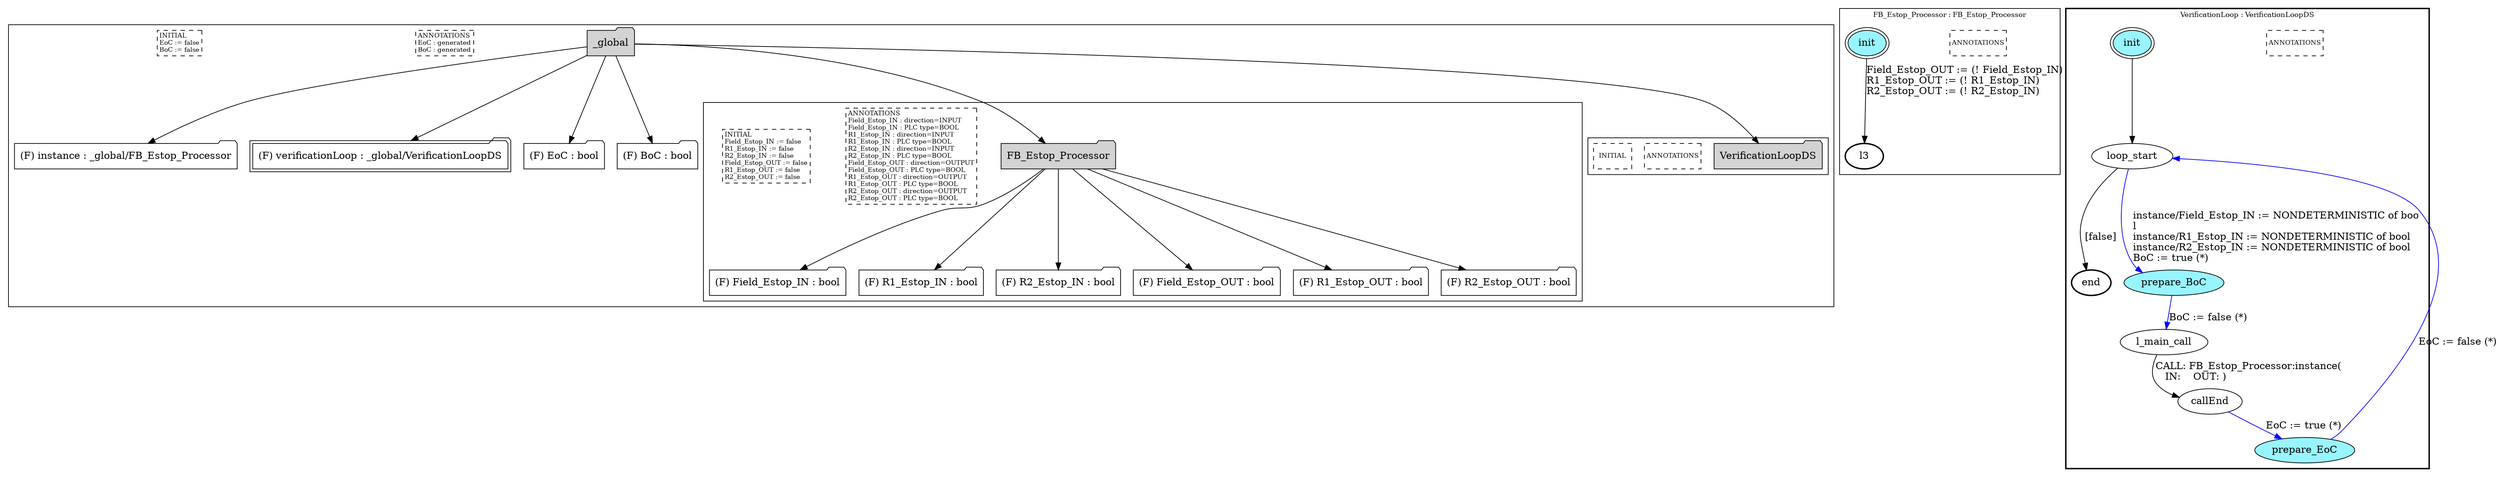 digraph G {
	subgraph cluster__global671078904 {
		node [shape="folder", style="filled"];
		//label="_global";
		_global671078904 [label="_global"];
		_global671078904 -> instance1708779306;
		instance1708779306 [label = "(F) instance : _global/FB_Estop_Processor", fillcolor="white" ];
		_global671078904 -> verificationLoop561200318;
		verificationLoop561200318 [label = "(F) verificationLoop : _global/VerificationLoopDS", fillcolor="white" , peripheries=2];
		_global671078904 -> EoC150180388;
		EoC150180388 [label = "(F) EoC : bool", fillcolor="white" ];
		_global671078904 -> BoC1978471002;
		BoC1978471002 [label = "(F) BoC : bool", fillcolor="white" ];
		_global671078904 -> FB_Estop_Processor1680630881;
		subgraph cluster_FB_Estop_Processor1680630881 {
			node [shape="folder", style="filled"];
			//label="FB_Estop_Processor";
			FB_Estop_Processor1680630881 [label="FB_Estop_Processor"];
			FB_Estop_Processor1680630881 -> Field_Estop_IN1682178149;
			Field_Estop_IN1682178149 [label = "(F) Field_Estop_IN : bool", fillcolor="white" ];
			FB_Estop_Processor1680630881 -> R1_Estop_IN668948486;
			R1_Estop_IN668948486 [label = "(F) R1_Estop_IN : bool", fillcolor="white" ];
			FB_Estop_Processor1680630881 -> R2_Estop_IN1722868231;
			R2_Estop_IN1722868231 [label = "(F) R2_Estop_IN : bool", fillcolor="white" ];
			FB_Estop_Processor1680630881 -> Field_Estop_OUT910572297;
			Field_Estop_OUT910572297 [label = "(F) Field_Estop_OUT : bool", fillcolor="white" ];
			FB_Estop_Processor1680630881 -> R1_Estop_OUT1844941220;
			R1_Estop_OUT1844941220 [label = "(F) R1_Estop_OUT : bool", fillcolor="white" ];
			FB_Estop_Processor1680630881 -> R2_Estop_OUT1129874021;
			R2_Estop_OUT1129874021 [label = "(F) R2_Estop_OUT : bool", fillcolor="white" ];
			
			annotations_pseudonode_FB_Estop_Processor1680630881 [
				label="ANNOTATIONS\lField_Estop_IN : direction=INPUT\lField_Estop_IN : PLC type=BOOL\lR1_Estop_IN : direction=INPUT\lR1_Estop_IN : PLC type=BOOL\lR2_Estop_IN : direction=INPUT\lR2_Estop_IN : PLC type=BOOL\lField_Estop_OUT : direction=OUTPUT\lField_Estop_OUT : PLC type=BOOL\lR1_Estop_OUT : direction=OUTPUT\lR1_Estop_OUT : PLC type=BOOL\lR2_Estop_OUT : direction=OUTPUT\lR2_Estop_OUT : PLC type=BOOL\l",
				fontsize=9, margin="0.04,0.04", fillcolor="white", shape="rectangle", style="dashed"];
			initamt_pseudonode_FB_Estop_Processor1680630881 [
				label="INITIAL\lField_Estop_IN := false\lR1_Estop_IN := false\lR2_Estop_IN := false\lField_Estop_OUT := false\lR1_Estop_OUT := false\lR2_Estop_OUT := false\l",
				fontsize=9, margin="0.04,0.04", fillcolor="lightyellow", shape="rectangle", style="dashed"];
		}
		_global671078904 -> VerificationLoopDS1681875321;
		subgraph cluster_VerificationLoopDS1681875321 {
			node [shape="folder", style="filled"];
			//label="VerificationLoopDS";
			VerificationLoopDS1681875321 [label="VerificationLoopDS"];
			
			annotations_pseudonode_VerificationLoopDS1681875321 [
				label="ANNOTATIONS",
				fontsize=9, margin="0.04,0.04", fillcolor="white", shape="rectangle", style="dashed"];
			initamt_pseudonode_VerificationLoopDS1681875321 [
				label="INITIAL",
				fontsize=9, margin="0.04,0.04", fillcolor="lightyellow", shape="rectangle", style="dashed"];
		}
		
		annotations_pseudonode__global671078904 [
			label="ANNOTATIONS\lEoC : generated\lBoC : generated\l",
			fontsize=9, margin="0.04,0.04", fillcolor="white", shape="rectangle", style="dashed"];
		initamt_pseudonode__global671078904 [
			label="INITIAL\lEoC := false\lBoC := false\l",
			fontsize=9, margin="0.04,0.04", fillcolor="lightyellow", shape="rectangle", style="dashed"];
	}
	subgraph clusterFB_Estop_Processor {
		node [style="filled"];
		color="black";
		fontsize=10;
		ranksep=0.4;
		
		label="FB_Estop_Processor : FB_Estop_Processor";
		
		annotations_pseudonode_FB_Estop_Processor [
			label="ANNOTATIONS",
			fontsize=9, margin="0.04,0.04", fillcolor="white", shape="rectangle", style="dashed"];
		
		init_FB_Estop_Processor [label="init", color="black", fillcolor="cadetblue1", peripheries=2, shape="ellipse"];
		l3_FB_Estop_Processor [label="l3", color="black", fillcolor="white", style=bold, shape="ellipse"];
		init_FB_Estop_Processor -> l3_FB_Estop_Processor [color="black", label="Field_Estop_OUT := (! Field_Estop_IN)\lR1_Estop_OUT := (! R1_Estop_IN)\lR2_Estop_OUT := (! R2_Estop_IN)\l"];
	}
	subgraph clusterVerificationLoop {
		node [style="filled"];
		style=bold;
		color="black";
		fontsize=10;
		ranksep=0.4;
		
		label="VerificationLoop : VerificationLoopDS";
		
		annotations_pseudonode_VerificationLoop [
			label="ANNOTATIONS",
			fontsize=9, margin="0.04,0.04", fillcolor="white", shape="rectangle", style="dashed"];
		
		init_VerificationLoop [label="init", color="black", fillcolor="cadetblue1", peripheries=2, shape="ellipse"];
		end_VerificationLoop [label="end", color="black", fillcolor="cadetblue1", style=bold, shape="ellipse"];
		loop_start_VerificationLoop [label="loop_start", color="black", fillcolor="white", shape="ellipse"];
		prepare_BoC_VerificationLoop [label="prepare_BoC", color="black", fillcolor="cadetblue1", shape="ellipse"];
		l_main_call_VerificationLoop [label="l_main_call", color="black", fillcolor="white", shape="ellipse"];
		callEnd_VerificationLoop [label="callEnd", color="black", fillcolor="white", shape="ellipse"];
		prepare_EoC_VerificationLoop [label="prepare_EoC", color="black", fillcolor="cadetblue1", shape="ellipse"];
		init_VerificationLoop -> loop_start_VerificationLoop [color="black", label=""];
		loop_start_VerificationLoop -> prepare_BoC_VerificationLoop [color="blue", label="instance/Field_Estop_IN := NONDETERMINISTIC of boo\ll\linstance/R1_Estop_IN := NONDETERMINISTIC of bool\linstance/R2_Estop_IN := NONDETERMINISTIC of bool\lBoC := true (*)\l"];
		prepare_BoC_VerificationLoop -> l_main_call_VerificationLoop [color="blue", label="BoC := false (*)"];
		l_main_call_VerificationLoop -> callEnd_VerificationLoop [color="black", label="CALL: FB_Estop_Processor:instance(\l   IN:    OUT: )\l"];
		callEnd_VerificationLoop -> prepare_EoC_VerificationLoop [color="blue", label="EoC := true (*)"];
		prepare_EoC_VerificationLoop -> loop_start_VerificationLoop [color="blue", label="EoC := false (*)"];
		loop_start_VerificationLoop -> end_VerificationLoop [color="black", label="[false]"];
	}
}

